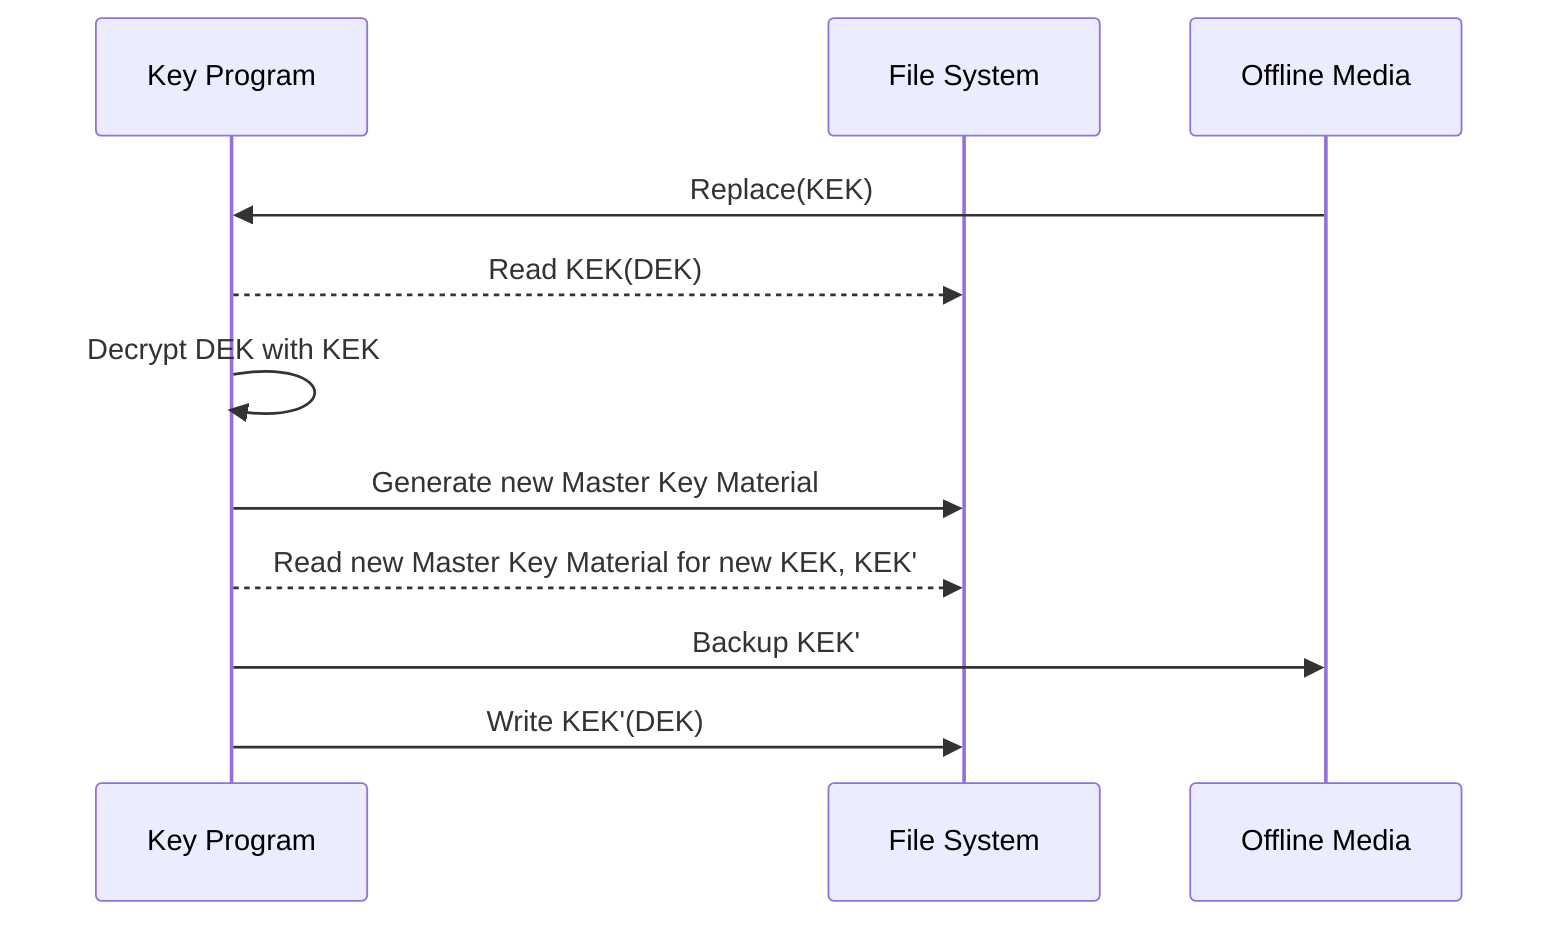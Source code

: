 sequenceDiagram
  participant k as Key Program
  participant fs as File System
  participant ol as Offline Media
  ol->>k: Replace(KEK)
  k-->>fs: Read KEK(DEK)
  k->>k: Decrypt DEK with KEK
  k->>fs: Generate new Master Key Material
  k-->>fs: Read new Master Key Material for new KEK, KEK'
  k->>ol: Backup KEK'
  k->>fs: Write KEK'(DEK)